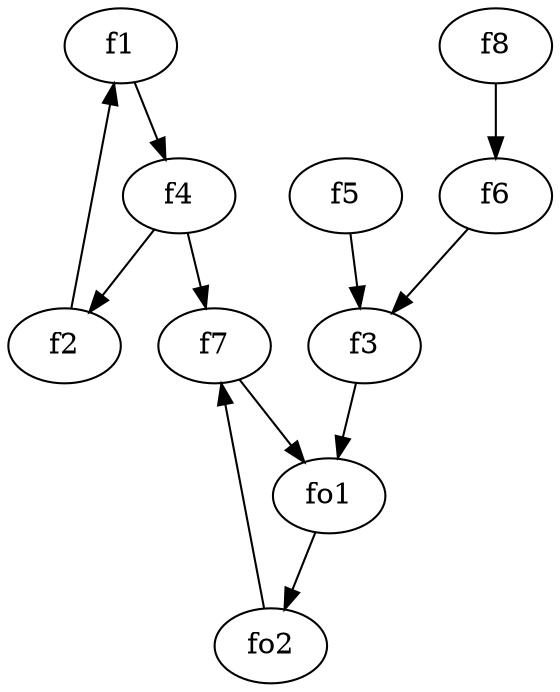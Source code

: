 strict digraph  {
f1;
f2;
f3;
f4;
f5;
f6;
f7;
f8;
fo1;
fo2;
f1 -> f4  [weight=2];
f2 -> f1  [weight=2];
f3 -> fo1  [weight=2];
f4 -> f2  [weight=2];
f4 -> f7  [weight=2];
f5 -> f3  [weight=2];
f6 -> f3  [weight=2];
f7 -> fo1  [weight=2];
f8 -> f6  [weight=2];
fo1 -> fo2  [weight=2];
fo2 -> f7  [weight=2];
}
